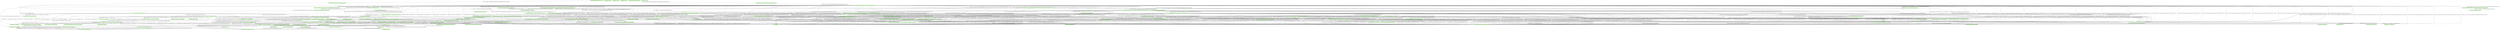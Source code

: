 digraph G {
  node [color=".3 .2 1.0",shape=box,style=filled];
  edge [];
  "0" [label="<org.axiondb.tools.BatchSqlCommandRunner: java.lang.Class class$(java.lang.String)>",];
  "1" [label="<org.apache.commons.logging.LogFactory: java.lang.String objectId(java.lang.Object)>",];
  "2" [label="<org.apache.commons.logging.LogFactory: org.apache.commons.logging.LogFactory getCachedFactory(java.lang.ClassLoader)>",];
  "3" [label="<java.lang.StringBuffer: java.lang.StringBuffer append(char)>",];
  "4" [label="<org.axiondb.tools.Console: void executeSql(java.lang.String)>",];
  "5" [label="<java.util.Properties: java.util.Enumeration propertyNames()>",];
  "6" [label="<java.util.ArrayList: java.lang.Object get(int)>",];
  "7" [label="<org.axiondb.tools.Console: void main(java.lang.String[])>",];
  "8" [label="<org.axiondb.tools.Console: void <init>(java.lang.String,java.lang.String,java.io.PrintWriter)>",];
  "9" [label="<org.apache.commons.logging.LogFactory: void cacheFactory(java.lang.ClassLoader,org.apache.commons.logging.LogFactory)>",];
  "10" [label="<org.axiondb.tools.Console: void <clinit>()>",];
  "11" [label="<org.apache.commons.logging.LogFactory: java.lang.ClassLoader directGetContextClassLoader()>",];
  "12" [label="<org.apache.commons.logging.LogFactory$4: void <init>(java.lang.ClassLoader,java.lang.String)>",];
  "13" [label="<java.lang.Throwable: java.lang.String getMessage()>",];
  "14" [label="<org.apache.commons.logging.LogFactory: void logClassLoaderEnvironment(java.lang.Class)>",];
  "15" [label="<java.io.PrintWriter: void print(java.lang.String)>",];
  "16" [label="<java.lang.Class: java.lang.Class forName(java.lang.String,boolean,java.lang.ClassLoader)>",];
  "17" [label="<java.lang.Object: void <init>()>",];
  "18" [label="<java.io.File: void <init>(java.lang.String)>",];
  "19" [label="<java.lang.String: int length()>",];
  "20" [label="<org.apache.commons.logging.LogConfigurationException: void <init>(java.lang.Throwable)>",];
  "21" [label="<java.lang.System: void <clinit>()>",];
  "22" [label="<java.lang.StringBuffer: void <init>(java.lang.String)>",];
  "23" [label="<org.apache.commons.logging.LogFactory: void logHierarchy(java.lang.String,java.lang.ClassLoader)>",];
  "24" [label="<org.apache.commons.logging.LogFactory: java.util.Properties getConfigurationFile(java.lang.ClassLoader,java.lang.String)>",];
  "25" [label="<java.lang.Double: double parseDouble(java.lang.String)>",];
  "26" [label="<java.io.BufferedReader: void close()>",];
  "27" [label="<org.axiondb.tools.Console: java.sql.Connection getConnection()>",];
  "28" [label="<java.util.Properties: java.lang.String getProperty(java.lang.String)>",];
  "29" [label="<org.apache.commons.logging.LogFactory: java.lang.String getSystemProperty(java.lang.String,java.lang.String)>",];
  "30" [label="<org.axiondb.tools.Console: void cleanUp()>",];
  "31" [label="<org.apache.commons.logging.LogFactory: boolean implementsLogFactory(java.lang.Class)>",];
  "32" [label="<org.axiondb.jdbc.ConnectionFactory: void <init>()>",];
  "33" [label="<java.util.ArrayList: int size()>",];
  "34" [label="<org.apache.commons.logging.LogFactory: void access$000(java.lang.String)>",];
  "35" [label="<org.apache.commons.logging.LogFactory: org.apache.commons.logging.Log getLog(java.lang.Class)>",];
  "36" [label="<java.lang.ClassLoader: java.util.Enumeration getSystemResources(java.lang.String)>",];
  "37" [label="<org.apache.commons.logging.LogFactory$6: void <init>(java.lang.String,java.lang.String)>",];
  "38" [label="<java.io.BufferedReader: java.lang.String readLine()>",];
  "39" [label="<java.lang.Throwable: java.lang.String toString()>",];
  "40" [label="<java.lang.Object: void <clinit>()>",];
  "41" [label="<java.io.FileReader: void <init>(java.io.File)>",];
  "42" [label="<java.util.Properties: void <init>()>",];
  "43" [label="<org.apache.commons.logging.LogFactory: void initDiagnostics()>",];
  "44" [label="<java.io.PrintStream: void flush()>",];
  "45" [label="<org.axiondb.tools.BatchSqlCommandRunner: void runCommands(java.io.BufferedReader)>",];
  "46" [label="<org.axiondb.tools.BatchSqlCommandRunner: java.lang.String readCommand(java.io.BufferedReader)>",];
  "47" [label="<org.axiondb.tools.Console: void listTables(java.lang.String)>",];
  "48" [label="<java.lang.ClassLoader: java.lang.ClassLoader getSystemClassLoader()>",];
  "49" [label="<java.io.PrintStream: void println(java.lang.String)>",];
  "50" [label="<org.axiondb.tools.BatchSqlCommandRunner: boolean isInQuotes(java.lang.String,boolean)>",];
  "51" [label="<org.apache.commons.logging.LogFactory: java.lang.ClassLoader getContextClassLoaderInternal()>",];
  "52" [label="<org.apache.commons.logging.LogConfigurationException: void <init>(java.lang.String,java.lang.Throwable)>",];
  "53" [label="<org.axiondb.tools.BatchSqlCommandRunner: void <clinit>()>",];
  "54" [label="<java.lang.StringBuffer: java.lang.String toString()>",];
  "55" [label="<org.apache.commons.logging.LogFactory: java.lang.String trim(java.lang.String)>",];
  "56" [label="<org.apache.commons.logging.LogFactory: java.lang.Object createFactory(java.lang.String,java.lang.ClassLoader)>",];
  "57" [label="<java.util.Hashtable: java.lang.Object get(java.lang.Object)>",];
  "58" [label="<org.apache.commons.logging.LogFactory: java.util.Properties getProperties(java.net.URL)>",];
  "59" [label="<java.util.Hashtable: java.lang.Object put(java.lang.Object,java.lang.Object)>",];
  "60" [label="<java.lang.System: int identityHashCode(java.lang.Object)>",];
  "61" [label="<org.axiondb.jdbc.AxionDriver: void <clinit>()>",];
  "62" [label="<org.axiondb.tools.Console: void printBoundary(char,int[])>",];
  "63" [label="<org.apache.commons.logging.LogFactory: org.apache.commons.logging.LogFactory newFactory(java.lang.String,java.lang.ClassLoader,java.lang.ClassLoader)>",];
  "64" [label="<java.lang.Boolean: java.lang.Boolean valueOf(java.lang.String)>",];
  "65" [label="<org.apache.commons.logging.LogFactory: java.lang.ClassLoader getClassLoader(java.lang.Class)>",];
  "66" [label="<java.sql.DriverManager: java.sql.Connection getConnection(java.lang.String)>",];
  "67" [label="<java.lang.Class: java.lang.ClassLoader getClassLoader()>",];
  "68" [label="<org.apache.commons.logging.LogFactory$2: void <init>(java.lang.String,java.lang.ClassLoader)>",];
  "69" [label="<org.apache.commons.logging.LogFactory$5: void <init>(java.net.URL)>",];
  "70" [label="<java.io.InputStreamReader: void <init>(java.io.InputStream)>",];
  "71" [label="<java.lang.StringBuffer: void setLength(int)>",];
  "72" [label="<java.lang.Thread: void <clinit>()>",];
  "73" [label="<java.lang.reflect.Method: java.lang.Object invoke(java.lang.Object,java.lang.Object[])>",];
  "74" [label="<org.axiondb.tools.BatchSqlCommandRunner: java.lang.String readLine(java.io.BufferedReader)>",];
  "75" [label="<org.axiondb.tools.Console: void printCentered(java.lang.String,int)>",];
  "76" [label="<java.io.PrintWriter: void println(java.lang.String)>",];
  "77" [label="<java.io.BufferedReader: void <init>(java.io.Reader)>",];
  "78" [label="<java.lang.Object: java.lang.Class getClass()>",];
  "79" [label="<org.axiondb.tools.Console: void execute(java.lang.String)>",];
  "80" [label="<java.lang.ClassCastException: void <init>(java.lang.String)>",];
  "81" [label="<java.lang.System: java.lang.String getProperty(java.lang.String)>",];
  "82" [label="<org.apache.commons.logging.LogFactory: org.apache.commons.logging.LogFactory getFactory()>",];
  "83" [label="<org.apache.commons.logging.LogFactory: java.io.InputStream getResourceAsStream(java.lang.ClassLoader,java.lang.String)>",];
  "84" [label="<java.lang.StringBuffer: java.lang.StringBuffer append(java.lang.String)>",];
  "85" [label="<org.apache.commons.logging.LogFactory: boolean isDiagnosticsEnabled()>",];
  "86" [label="<org.axiondb.tools.Console: void printResultSet(java.sql.ResultSet)>",];
  "87" [label="<org.apache.commons.logging.LogFactory$1: java.lang.Object run()>",];
  "88" [label="<org.axiondb.tools.Console: void describeTable(java.lang.String)>",];
  "89" [label="<java.util.Properties: void load(java.io.InputStream)>",];
  "90" [label="<org.apache.commons.logging.LogFactory: void <clinit>()>",];
  "91" [label="<org.axiondb.tools.Console: void <init>(java.lang.String,java.io.PrintWriter)>",];
  "92" [label="<java.security.AccessController: java.lang.Object doPrivileged(java.security.PrivilegedAction)>",];
  "93" [label="<org.apache.commons.logging.LogFactory$2: java.lang.Object run()>",];
  "94" [label="<java.lang.RuntimeException: void <init>(java.lang.String)>",];
  "95" [label="<java.lang.ref.Finalizer: void register(java.lang.Object)>",];
  "96" [label="<org.axiondb.tools.Console: void printRight(java.lang.String,int)>",];
  "97" [label="<java.lang.String: void <clinit>()>",];
  "98" [label="<java.io.PrintStream: void print(java.lang.String)>",];
  "99" [label="<java.io.PrintStream: void <init>(java.io.OutputStream)>",];
  "100" [label="<org.axiondb.tools.BatchSqlCommandRunner: void <init>(java.sql.Connection)>",];
  "101" [label="<org.apache.commons.logging.LogFactory: java.lang.Class class$(java.lang.String)>",];
  "102" [label="<java.io.InputStreamReader: void <init>(java.io.InputStream,java.lang.String)>",];
  "103" [label="<org.apache.commons.logging.LogFactory$5: java.lang.Object run()>",];
  "104" [label="<java.util.Hashtable: void <init>()>",];
  "105" [label="<java.io.FileOutputStream: void <init>(java.lang.String,boolean)>",];
  "106" [label="<org.apache.commons.logging.LogFactory: java.util.Hashtable createFactoryStore()>",];
  "107" [label="<java.util.ArrayList: void <init>()>",];
  "108" [label="<org.apache.commons.logging.LogFactory: java.util.Enumeration getResources(java.lang.ClassLoader,java.lang.String)>",];
  "109" [label="<java.lang.String: boolean equals(java.lang.Object)>",];
  "110" [label="<java.io.PrintWriter: void print(char)>",];
  "111" [label="<java.lang.ClassLoader: java.io.InputStream getSystemResourceAsStream(java.lang.String)>",];
  "112" [label="<java.lang.Class: java.lang.String getName()>",];
  "113" [label="<org.axiondb.tools.BatchSqlCommandRunner: void <init>(java.sql.Statement)>",];
  "114" [label="<org.apache.commons.logging.LogFactory$1: void <init>()>",];
  "115" [label="<java.lang.Thread: java.lang.Thread currentThread()>",];
  "116" [label="<org.apache.commons.logging.LogFactory$3: void <init>(java.lang.ClassLoader,java.lang.String)>",];
  "117" [label="<java.lang.NullPointerException: void <init>(java.lang.String)>",];
  "118" [label="<org.apache.commons.logging.LogFactory$3: java.lang.Object run()>",];
  "119" [label="<org.apache.commons.logging.LogFactory$6: java.lang.Object run()>",];
  "120" [label="<org.apache.commons.logging.LogFactory: void logDiagnostic(java.lang.String)>",];
  "121" [label="<org.axiondb.jdbc.AxionDriver: void <init>()>",];
  "122" [label="<java.lang.NoClassDefFoundError: void <init>(java.lang.String)>",];
  "123" [label="<java.util.ArrayList: boolean add(java.lang.Object)>",];
  "124" [label="<java.lang.System: java.lang.String getProperty(java.lang.String,java.lang.String)>",];
  "125" [label="<java.lang.Class: boolean isAssignableFrom(java.lang.Class)>",];
  "126" [label="<org.apache.commons.logging.LogFactory$4: java.lang.Object run()>",];
  "127" [label="<java.sql.DriverManager: void registerDriver(java.sql.Driver)>",];
  "128" [label="<java.io.PrintWriter: void <init>(java.io.OutputStream,boolean)>",];
  "129" [label="<java.lang.StringBuffer: void <init>()>",];
  "130" [label="<java.lang.Class: java.lang.reflect.Method getMethod(java.lang.String,java.lang.Class[])>",];
  "131" [label="<java.lang.Class: java.lang.Class forName(java.lang.String)>",];
  "0" -> "122" [label="[5@L129] invokespecial $r3.<java.lang.NoClassDefFoundError: void <init>(java.lang.String)>($r4);",];
  "0" -> "131" [label="[0@L129] $r1 = invokestatic <java.lang.Class: java.lang.Class forName(java.lang.String)>(r0);",];
  "1" -> "129" [label="[4@L1790] invokespecial $r1.<java.lang.StringBuffer: void <init>()>();",];
  "1" -> "112" [label="[6@L1790] $r3 = invokevirtual $r2.<java.lang.Class: java.lang.String getName()>();",];
  "1" -> "84" [label="[7@L1790] $r4 = invokevirtual $r1.<java.lang.StringBuffer: java.lang.StringBuffer append(java.lang.String)>($r3);",];
  "1" -> "78" [label="[5@L1790] $r2 = invokevirtual r0.<java.lang.Object: java.lang.Class getClass()>();",];
  "1" -> "60" [label="[10@L1790] $i0 = invokestatic <java.lang.System: int identityHashCode(java.lang.Object)>(r0);",];
  "2" -> "57" [label="[4@L979] $r2 = invokevirtual $r1.<java.util.Hashtable: java.lang.Object get(java.lang.Object)>(r0);",];
  "4" -> "76" [label="[11@L178] invokevirtual $r7.<java.io.PrintWriter: void println(java.lang.String)>($r8);",];
  "4" -> "86" [label="[6@L176] invokespecial %this.<org.axiondb.tools.Console: void printResultSet(java.sql.ResultSet)>($r5);",];
  "7" -> "91" [label="[23@L289] invokespecial $r3.<org.axiondb.tools.Console: void <init>(java.lang.String,java.io.PrintWriter)>($r4, $r1);",];
  "7" -> "109" [label="[40@L296] $z2 = invokevirtual $r13.<java.lang.String: boolean equals(java.lang.Object)>($r9);",];
  "7" -> "30" [label="[81@L304] invokevirtual r27.<org.axiondb.tools.Console: void cleanUp()>();",];
  "7" -> "30" [label="[76@L301] invokevirtual r27.<org.axiondb.tools.Console: void cleanUp()>();",];
  "7" -> "38" [label="[35@L295] $r9 = invokevirtual $r8.<java.io.BufferedReader: java.lang.String readLine()>();",];
  "7" -> "30" [label="[91@L308] invokevirtual r27.<org.axiondb.tools.Console: void cleanUp()>();",];
  "7" -> "128" [label="[11@L285] invokespecial $r1.<java.io.PrintWriter: void <init>(java.io.OutputStream,boolean)>($r2, %intconst0);",];
  "7" -> "109" [label="[37@L296] $z0 = invokevirtual $r10.<java.lang.String: boolean equals(java.lang.Object)>($r9);",];
  "7" -> "79" [label="[54@L298] invokevirtual r27.<org.axiondb.tools.Console: void execute(java.lang.String)>($r9);",];
  "7" -> "8" [label="[18@L287] invokespecial $r14.<org.axiondb.tools.Console: void <init>(java.lang.String,java.lang.String,java.io.PrintWriter)>($r16, $r15, $r1);",];
  "7" -> "109" [label="[52@L297] $z1 = invokevirtual $r11.<java.lang.String: boolean equals(java.lang.Object)>($r12);",];
  "7" -> "30" [label="[86@L307] invokevirtual r27.<org.axiondb.tools.Console: void cleanUp()>();",];
  "8" -> "66" [label="[26@L90] $r6 = invokestatic <java.sql.DriverManager: java.sql.Connection getConnection(java.lang.String)>($r5);",];
  "8" -> "84" [label="[19@L83] invokevirtual $r3.<java.lang.StringBuffer: java.lang.StringBuffer append(java.lang.String)>(%stringconst2);",];
  "8" -> "117" [label="[13@L79] invokespecial $r9.<java.lang.NullPointerException: void <init>(java.lang.String)>(%stringconst1);",];
  "8" -> "84" [label="[24@L87] invokevirtual $r3.<java.lang.StringBuffer: java.lang.StringBuffer append(java.lang.String)>(dbLoc);",];
  "8" -> "129" [label="[17@L82] invokespecial $r3.<java.lang.StringBuffer: void <init>()>();",];
  "8" -> "30" [label="[33@L93] invokevirtual %this.<org.axiondb.tools.Console: void cleanUp()>();",];
  "8" -> "117" [label="[8@L76] invokespecial $r10.<java.lang.NullPointerException: void <init>(java.lang.String)>(%stringconst0);",];
  "8" -> "17" [label="[0@L74] invokespecial %this.<java.lang.Object: void <init>()>();",];
  "8" -> "84" [label="[23@L86] invokevirtual $r3.<java.lang.StringBuffer: java.lang.StringBuffer append(java.lang.String)>(%stringconst3);",];
  "8" -> "54" [label="[25@L90] $r5 = invokevirtual $r3.<java.lang.StringBuffer: java.lang.String toString()>();",];
  "8" -> "84" [label="[20@L84] invokevirtual $r3.<java.lang.StringBuffer: java.lang.StringBuffer append(java.lang.String)>(dbName);",];
  "9" -> "59" [label="[5@L1004] invokevirtual $r2.<java.util.Hashtable: java.lang.Object put(java.lang.Object,java.lang.Object)>(r1, factory);",];
  "10" -> "131" [label="[9@L322] invokestatic <java.lang.Class: java.lang.Class forName(java.lang.String)>(%stringconst1);",];
  "10" -> "77" [label="[6@L319] invokespecial $r0.<java.io.BufferedReader: void <init>(java.io.Reader)>($r1);",];
  "10" -> "70" [label="[5@L319] invokespecial $r1.<java.io.InputStreamReader: void <init>(java.io.InputStream)>($r2);",];
  "11" -> "115" [label="[11@L901] $r3 = invokestatic <java.lang.Thread: java.lang.Thread currentThread()>();",];
  "11" -> "52" [label="[19@L904] invokespecial $r13.<org.apache.commons.logging.LogConfigurationException: void <init>(java.lang.String,java.lang.Throwable)>(%stringconst2, $r12);",];
  "11" -> "52" [label="[30@L928] invokespecial $r10.<org.apache.commons.logging.LogConfigurationException: void <init>(java.lang.String,java.lang.Throwable)>(%stringconst4, $r11);",];
  "11" -> "73" [label="[13@L901] $r5 = invokevirtual $r2.<java.lang.reflect.Method: java.lang.Object invoke(java.lang.Object,java.lang.Object[])>($r3, $r4);",];
  "11" -> "101" [label="[4@L896] $r15 = invokestatic <org.apache.commons.logging.LogFactory: java.lang.Class class$(java.lang.String)>(%stringconst0);",];
  "11" -> "101" [label="[37@L934] $r16 = invokestatic <org.apache.commons.logging.LogFactory: java.lang.Class class$(java.lang.String)>(%stringconst5);",];
  "11" -> "130" [label="[10@L896] $r2 = invokevirtual $r15.<java.lang.Class: java.lang.reflect.Method getMethod(java.lang.String,java.lang.Class[])>(%stringconst1, $r1);",];
  "11" -> "65" [label="[41@L934] r14 = invokestatic <org.apache.commons.logging.LogFactory: java.lang.ClassLoader getClassLoader(java.lang.Class)>($r16);",];
  "12" -> "17" [label="[0@L1385] invokespecial %this.<java.lang.Object: void <init>()>();",];
  "14" -> "120" [label="[36@L1714] invokestatic <org.apache.commons.logging.LogFactory: void logDiagnostic(java.lang.String)>($r29);",];
  "14" -> "81" [label="[18@L1702] $r7 = invokestatic <java.lang.System: java.lang.String getProperty(java.lang.String)>(%stringconst4);",];
  "14" -> "112" [label="[26@L1707] $r11 = invokevirtual r10.<java.lang.Class: java.lang.String getName()>();",];
  "14" -> "120" [label="[12@L1701] invokestatic <org.apache.commons.logging.LogFactory: void logDiagnostic(java.lang.String)>($r4);",];
  "14" -> "23" [label="[57@L1722] invokestatic <org.apache.commons.logging.LogFactory: void logHierarchy(java.lang.String,java.lang.ClassLoader)>($r24, $r12);",];
  "14" -> "120" [label="[25@L1704] invokestatic <org.apache.commons.logging.LogFactory: void logDiagnostic(java.lang.String)>(%stringconst5);",];
  "14" -> "1" [label="[45@L1719] $r17 = invokestatic <org.apache.commons.logging.LogFactory: java.lang.String objectId(java.lang.Object)>($r12);",];
  "14" -> "129" [label="[31@L1714] invokespecial $r26.<java.lang.StringBuffer: void <init>()>();",];
  "14" -> "84" [label="[33@L1714] $r27 = invokevirtual $r26.<java.lang.StringBuffer: java.lang.StringBuffer append(java.lang.String)>(%stringconst6);",];
  "14" -> "129" [label="[14@L1702] invokespecial $r5.<java.lang.StringBuffer: void <init>()>();",];
  "14" -> "65" [label="[27@L1711] $r12 = invokestatic <org.apache.commons.logging.LogFactory: java.lang.ClassLoader getClassLoader(java.lang.Class)>(r10);",];
  "14" -> "81" [label="[9@L1701] $r2 = invokestatic <java.lang.System: java.lang.String getProperty(java.lang.String)>(%stringconst2);",];
  "14" -> "84" [label="[41@L1719] $r14 = invokevirtual $r13.<java.lang.StringBuffer: java.lang.StringBuffer append(java.lang.String)>(%stringconst7);",];
  "14" -> "84" [label="[7@L1701] $r1 = invokevirtual $r0.<java.lang.StringBuffer: java.lang.StringBuffer append(java.lang.String)>(%stringconst1);",];
  "14" -> "129" [label="[50@L1722] invokespecial $r20.<java.lang.StringBuffer: void <init>()>();",];
  "14" -> "129" [label="[39@L1719] invokespecial $r13.<java.lang.StringBuffer: void <init>()>();",];
  "14" -> "120" [label="[21@L1702] invokestatic <org.apache.commons.logging.LogFactory: void logDiagnostic(java.lang.String)>($r9);",];
  "14" -> "84" [label="[16@L1702] $r6 = invokevirtual $r5.<java.lang.StringBuffer: java.lang.StringBuffer append(java.lang.String)>(%stringconst3);",];
  "14" -> "120" [label="[48@L1719] invokestatic <org.apache.commons.logging.LogFactory: void logDiagnostic(java.lang.String)>($r19);",];
  "14" -> "85" [label="[0@L1693] $z0 = invokestatic <org.apache.commons.logging.LogFactory: boolean isDiagnosticsEnabled()>();",];
  "14" -> "129" [label="[5@L1701] invokespecial $r0.<java.lang.StringBuffer: void <init>()>();",];
  "14" -> "84" [label="[52@L1722] $r21 = invokevirtual $r20.<java.lang.StringBuffer: java.lang.StringBuffer append(java.lang.String)>(%stringconst9);",];
  "20" -> "39" [label="[3@L63] $r2 = invokevirtual cause.<java.lang.Throwable: java.lang.String toString()>();",];
  "20" -> "52" [label="[4@L63] invokespecial %this.<org.apache.commons.logging.LogConfigurationException: void <init>(java.lang.String,java.lang.Throwable)>($r2, cause);",];
  "23" -> "84" [label="[23@L1745] $r22 = invokevirtual $r21.<java.lang.StringBuffer: java.lang.StringBuffer append(java.lang.String)>(r3);",];
  "23" -> "129" [label="[7@L1739] invokespecial $r11.<java.lang.StringBuffer: void <init>()>();",];
  "23" -> "84" [label="[51@L1764] invokevirtual $r1.<java.lang.StringBuffer: java.lang.StringBuffer append(java.lang.String)>(%stringconst7);",];
  "23" -> "1" [label="[38@L1752] $r7 = invokestatic <org.apache.commons.logging.LogFactory: java.lang.String objectId(java.lang.Object)>(classLoader);",];
  "23" -> "84" [label="[39@L1752] invokevirtual $r1.<java.lang.StringBuffer: java.lang.StringBuffer append(java.lang.String)>($r7);",];
  "23" -> "84" [label="[48@L1760] invokevirtual $r1.<java.lang.StringBuffer: java.lang.StringBuffer append(java.lang.String)>(%stringconst6);",];
  "23" -> "120" [label="[27@L1745] invokestatic <org.apache.commons.logging.LogFactory: void logDiagnostic(java.lang.String)>($r24);",];
  "23" -> "84" [label="[42@L1754] invokevirtual $r1.<java.lang.StringBuffer: java.lang.StringBuffer append(java.lang.String)>(%stringconst5);",];
  "23" -> "54" [label="[56@L1770] $r9 = invokevirtual $r1.<java.lang.StringBuffer: java.lang.String toString()>();",];
  "23" -> "84" [label="[33@L1750] $r4 = invokevirtual $r2.<java.lang.StringBuffer: java.lang.StringBuffer append(java.lang.String)>(r3);",];
  "23" -> "120" [label="[17@L1739] invokestatic <org.apache.commons.logging.LogFactory: void logDiagnostic(java.lang.String)>($r18);",];
  "23" -> "129" [label="[32@L1750] invokespecial $r2.<java.lang.StringBuffer: void <init>()>();",];
  "23" -> "1" [label="[9@L1739] $r13 = invokestatic <org.apache.commons.logging.LogFactory: java.lang.String objectId(java.lang.Object)>(classLoader);",];
  "23" -> "129" [label="[22@L1745] invokespecial $r21.<java.lang.StringBuffer: void <init>()>();",];
  "23" -> "85" [label="[0@L1733] $z0 = invokestatic <org.apache.commons.logging.LogFactory: boolean isDiagnosticsEnabled()>();",];
  "23" -> "84" [label="[54@L1766] invokevirtual $r1.<java.lang.StringBuffer: java.lang.StringBuffer append(java.lang.String)>(%stringconst8);",];
  "23" -> "22" [label="[37@L1750] invokespecial $r1.<java.lang.StringBuffer: void <init>(java.lang.String)>($r6);",];
  "23" -> "84" [label="[8@L1739] $r12 = invokevirtual $r11.<java.lang.StringBuffer: java.lang.StringBuffer append(java.lang.String)>(r3);",];
  "23" -> "48" [label="[18@L1743] $r0 = invokestatic <java.lang.ClassLoader: java.lang.ClassLoader getSystemClassLoader()>();",];
  "23" -> "120" [label="[57@L1770] invokestatic <org.apache.commons.logging.LogFactory: void logDiagnostic(java.lang.String)>($r9);",];
  "24" -> "108" [label="[3@L1469] $r2 = invokestatic <org.apache.commons.logging.LogFactory: java.util.Enumeration getResources(java.lang.ClassLoader,java.lang.String)>(r0, fileName);",];
  "24" -> "120" [label="[100@L1534] invokestatic <org.apache.commons.logging.LogFactory: void logDiagnostic(java.lang.String)>($r14);",];
  "24" -> "120" [label="[34@L1490] invokestatic <org.apache.commons.logging.LogFactory: void logDiagnostic(java.lang.String)>($r50);",];
  "24" -> "85" [label="[85@L1527] $z4 = invokestatic <org.apache.commons.logging.LogFactory: boolean isDiagnosticsEnabled()>();",];
  "24" -> "85" [label="[43@L1502] $z2 = invokestatic <org.apache.commons.logging.LogFactory: boolean isDiagnosticsEnabled()>();",];
  "24" -> "129" [label="[46@L1503] invokespecial $r55.<java.lang.StringBuffer: void <init>()>();",];
  "24" -> "28" [label="[17@L1483] $r43 = invokevirtual $r17.<java.util.Properties: java.lang.String getProperty(java.lang.String)>(%stringconst1);",];
  "24" -> "120" [label="[113@L1538] invokestatic <org.apache.commons.logging.LogFactory: void logDiagnostic(java.lang.String)>($r9);",];
  "24" -> "25" [label="[20@L1486] d0 = invokestatic <java.lang.Double: double parseDouble(java.lang.String)>($r43);",];
  "24" -> "58" [label="[11@L1478] $r17 = invokestatic <org.apache.commons.logging.LogFactory: java.util.Properties getProperties(java.net.URL)>(r16);",];
  "24" -> "84" [label="[69@L1515] $r20 = invokevirtual $r56.<java.lang.StringBuffer: java.lang.StringBuffer append(java.lang.String)>(%stringconst5);",];
  "24" -> "85" [label="[89@L1532] $z5 = invokestatic <org.apache.commons.logging.LogFactory: boolean isDiagnosticsEnabled()>();",];
  "24" -> "129" [label="[93@L1534] invokespecial $r57.<java.lang.StringBuffer: void <init>()>();",];
  "24" -> "129" [label="[103@L1538] invokespecial $r58.<java.lang.StringBuffer: void <init>()>();",];
  "24" -> "84" [label="[95@L1534] $r11 = invokevirtual $r57.<java.lang.StringBuffer: java.lang.StringBuffer append(java.lang.String)>(%stringconst9);",];
  "24" -> "84" [label="[48@L1503] $r32 = invokevirtual $r55.<java.lang.StringBuffer: java.lang.StringBuffer append(java.lang.String)>(%stringconst5);",];
  "24" -> "25" [label="[39@L1498] d1 = invokestatic <java.lang.Double: double parseDouble(java.lang.String)>($r18);",];
  "24" -> "84" [label="[105@L1538] $r4 = invokevirtual $r58.<java.lang.StringBuffer: java.lang.StringBuffer append(java.lang.String)>(%stringconst11);",];
  "24" -> "120" [label="[60@L1503] invokestatic <org.apache.commons.logging.LogFactory: void logDiagnostic(java.lang.String)>($r42);",];
  "24" -> "129" [label="[24@L1490] invokespecial $r54.<java.lang.StringBuffer: void <init>()>();",];
  "24" -> "85" [label="[21@L1489] $z3 = invokestatic <org.apache.commons.logging.LogFactory: boolean isDiagnosticsEnabled()>();",];
  "24" -> "84" [label="[26@L1490] $r45 = invokevirtual $r54.<java.lang.StringBuffer: java.lang.StringBuffer append(java.lang.String)>(%stringconst2);",];
  "24" -> "129" [label="[68@L1515] invokespecial $r56.<java.lang.StringBuffer: void <init>()>();",];
  "24" -> "85" [label="[65@L1514] $z1 = invokestatic <org.apache.commons.logging.LogFactory: boolean isDiagnosticsEnabled()>();",];
  "24" -> "28" [label="[36@L1495] $r18 = invokevirtual $r17.<java.util.Properties: java.lang.String getProperty(java.lang.String)>(%stringconst1);",];
  "24" -> "120" [label="[81@L1515] invokestatic <org.apache.commons.logging.LogFactory: void logDiagnostic(java.lang.String)>($r30);",];
  "24" -> "120" [label="[88@L1528] invokestatic <org.apache.commons.logging.LogFactory: void logDiagnostic(java.lang.String)>(%stringconst8);",];
  "29" -> "119" [label="[2@L1558] $r3 = invokestatic <java.security.AccessController: java.lang.Object doPrivileged(java.security.PrivilegedAction)>($r0);",];
  "29" -> "92" [label="[2@L1558] $r3 = invokestatic <java.security.AccessController: java.lang.Object doPrivileged(java.security.PrivilegedAction)>($r0);",];
  "29" -> "37" [label="[1@L1558] invokespecial $r0.<org.apache.commons.logging.LogFactory$6: void <init>(java.lang.String,java.lang.String)>(r1, def);",];
  "31" -> "129" [label="[47@L1328] invokespecial $r17.<java.lang.StringBuffer: void <init>()>();",];
  "31" -> "84" [label="[39@L1318] $r24 = invokevirtual $r23.<java.lang.StringBuffer: java.lang.StringBuffer append(java.lang.String)>(%stringconst6);",];
  "31" -> "120" [label="[33@L1308] invokestatic <org.apache.commons.logging.LogFactory: void logDiagnostic(java.lang.String)>($r8);",];
  "31" -> "84" [label="[49@L1328] $r18 = invokevirtual $r17.<java.lang.StringBuffer: java.lang.StringBuffer append(java.lang.String)>(%stringconst7);",];
  "31" -> "129" [label="[16@L1305] invokespecial $r9.<java.lang.StringBuffer: void <init>()>();",];
  "31" -> "16" [label="[11@L1301] $r2 = invokestatic <java.lang.Class: java.lang.Class forName(java.lang.String,boolean,java.lang.ClassLoader)>(%stringconst2, %intconst3, $r1);",];
  "31" -> "120" [label="[5@L1298] invokestatic <org.apache.commons.logging.LogFactory: void logDiagnostic(java.lang.String)>(%stringconst0);",];
  "31" -> "120" [label="[53@L1328] invokestatic <org.apache.commons.logging.LogFactory: void logDiagnostic(java.lang.String)>($r21);",];
  "31" -> "23" [label="[8@L1300] invokestatic <org.apache.commons.logging.LogFactory: void logHierarchy(java.lang.String,java.lang.ClassLoader)>(%stringconst1, $r1);",];
  "31" -> "84" [label="[17@L1305] $r10 = invokevirtual $r9.<java.lang.StringBuffer: java.lang.StringBuffer append(java.lang.String)>(%stringconst1);",];
  "31" -> "120" [label="[57@L1339] invokestatic <org.apache.commons.logging.LogFactory: void logDiagnostic(java.lang.String)>(%stringconst8);",];
  "31" -> "125" [label="[12@L1303] $z0 = invokevirtual $r2.<java.lang.Class: boolean isAssignableFrom(java.lang.Class)>(r0);",];
  "31" -> "120" [label="[43@L1318] invokestatic <org.apache.commons.logging.LogFactory: void logDiagnostic(java.lang.String)>($r27);",];
  "31" -> "84" [label="[27@L1308] $r4 = invokevirtual $r3.<java.lang.StringBuffer: java.lang.StringBuffer append(java.lang.String)>(%stringconst1);",];
  "31" -> "120" [label="[23@L1305] invokestatic <org.apache.commons.logging.LogFactory: void logDiagnostic(java.lang.String)>($r14);",];
  "31" -> "129" [label="[26@L1308] invokespecial $r3.<java.lang.StringBuffer: void <init>()>();",];
  "31" -> "129" [label="[37@L1318] invokespecial $r23.<java.lang.StringBuffer: void <init>()>();",];
  "32" -> "17" [label="[0@L54] invokespecial %this.<java.lang.Object: void <init>()>();",];
  "34" -> "120" [label="[0@L52] invokestatic <org.apache.commons.logging.LogFactory: void logDiagnostic(java.lang.String)>(r0);",];
  "35" -> "82" [label="[0@L685] $r0 = invokestatic <org.apache.commons.logging.LogFactory: org.apache.commons.logging.LogFactory getFactory()>();",];
  "37" -> "17" [label="[0@L1560] invokespecial %this.<java.lang.Object: void <init>()>();",];
  "43" -> "84" [label="[41@L1620] $r4 = invokevirtual $r3.<java.lang.StringBuffer: java.lang.StringBuffer append(java.lang.String)>(%stringconst5);",];
  "43" -> "1" [label="[34@L1615] r15 = invokestatic <org.apache.commons.logging.LogFactory: java.lang.String objectId(java.lang.Object)>($r13);",];
  "43" -> "105" [label="[22@L1592] invokespecial $r1.<java.io.FileOutputStream: void <init>(java.lang.String,boolean)>($r0, %intconst4);",];
  "43" -> "129" [label="[39@L1620] invokespecial $r3.<java.lang.StringBuffer: void <init>()>();",];
  "43" -> "99" [label="[24@L1593] invokespecial $r2.<java.io.PrintStream: void <init>(java.io.OutputStream)>($r1);",];
  "43" -> "29" [label="[1@L1575] $r0 = invokestatic <org.apache.commons.logging.LogFactory: java.lang.String getSystemProperty(java.lang.String,java.lang.String)>(%stringconst0, %nullconst);",];
  "45" -> "46" [label="[15@L70] $r10 = invokevirtual %this.<org.axiondb.tools.BatchSqlCommandRunner: java.lang.String readCommand(java.io.BufferedReader)>(reader);",];
  "45" -> "26" [label="[25@L76] invokevirtual reader.<java.io.BufferedReader: void close()>();",];
  "45" -> "26" [label="[27@L77] invokevirtual reader.<java.io.BufferedReader: void close()>();",];
  "45" -> "84" [label="[9@L72] $r6 = invokevirtual $r4.<java.lang.StringBuffer: java.lang.StringBuffer append(java.lang.String)>(%stringconst1);",];
  "45" -> "129" [label="[7@L72] invokespecial $r4.<java.lang.StringBuffer: void <init>()>();",];
  "46" -> "50" [label="[16@L107] $z0 = invokevirtual %this.<org.axiondb.tools.BatchSqlCommandRunner: boolean isInQuotes(java.lang.String,boolean)>($r6, z3);",];
  "46" -> "74" [label="[28@L103] $r6 = invokevirtual %this.<org.axiondb.tools.BatchSqlCommandRunner: java.lang.String readLine(java.io.BufferedReader)>(reader);",];
  "46" -> "3" [label="[15@L106] invokevirtual $r8.<java.lang.StringBuffer: java.lang.StringBuffer append(char)>(%intconst3);",];
  "46" -> "54" [label="[31@L111] $r3 = invokevirtual $r2.<java.lang.StringBuffer: java.lang.String toString()>();",];
  "46" -> "84" [label="[12@L105] invokevirtual $r7.<java.lang.StringBuffer: java.lang.StringBuffer append(java.lang.String)>($r6);",];
  "46" -> "71" [label="[2@L99] invokevirtual $r1.<java.lang.StringBuffer: void setLength(int)>(%intconst0);",];
  "47" -> "129" [label="[1@L166] invokespecial $r0.<java.lang.StringBuffer: void <init>()>();",];
  "47" -> "4" [label="[11@L169] invokespecial %this.<org.axiondb.tools.Console: void executeSql(java.lang.String)>($r7);",];
  "47" -> "84" [label="[3@L166] $r1 = invokevirtual $r0.<java.lang.StringBuffer: java.lang.StringBuffer append(java.lang.String)>(%stringconst0);",];
  "51" -> "114" [label="[1@L859] invokespecial $r0.<org.apache.commons.logging.LogFactory$1: void <init>()>();",];
  "51" -> "92" [label="[2@L859] $r1 = invokestatic <java.security.AccessController: java.lang.Object doPrivileged(java.security.PrivilegedAction)>($r0);",];
  "51" -> "87" [label="[2@L859] $r1 = invokestatic <java.security.AccessController: java.lang.Object doPrivileged(java.security.PrivilegedAction)>($r0);",];
  "52" -> "94" [label="[9@L76] invokespecial %this.<java.lang.RuntimeException: void <init>(java.lang.String)>($r8);",];
  "52" -> "129" [label="[1@L76] invokespecial $r1.<java.lang.StringBuffer: void <init>()>();",];
  "52" -> "84" [label="[2@L76] $r3 = invokevirtual $r1.<java.lang.StringBuffer: java.lang.StringBuffer append(java.lang.String)>(message);",];
  "53" -> "0" [label="[3@L129] $r2 = invokestatic <org.axiondb.tools.BatchSqlCommandRunner: java.lang.Class class$(java.lang.String)>(%stringconst0);",];
  "53" -> "35" [label="[7@L129] $r1 = invokestatic <org.apache.commons.logging.LogFactory: org.apache.commons.logging.Log getLog(java.lang.Class)>($r2);",];
  "56" -> "80" [label="[159@L1220] invokespecial $r57.<java.lang.ClassCastException: void <init>(java.lang.String)>($r56);",];
  "56" -> "129" [label="[127@L1205] invokespecial $r58.<java.lang.StringBuffer: void <init>()>();",];
  "56" -> "129" [label="[17@L1134] invokespecial $r27.<java.lang.StringBuffer: void <init>()>();",];
  "56" -> "20" [label="[197@L1276] invokespecial $r36.<org.apache.commons.logging.LogConfigurationException: void <init>(java.lang.Throwable)>($r35);",];
  "56" -> "23" [label="[57@L1156] invokestatic <org.apache.commons.logging.LogFactory: void logHierarchy(java.lang.String,java.lang.ClassLoader)>(%stringconst8, classLoader);",];
  "56" -> "120" [label="[172@L1256] invokestatic <org.apache.commons.logging.LogFactory: void logDiagnostic(java.lang.String)>($r10);",];
  "56" -> "1" [label="[24@L1134] $r32 = invokestatic <org.apache.commons.logging.LogFactory: java.lang.String objectId(java.lang.Object)>(classLoader);",];
  "56" -> "120" [label="[157@L1217] invokestatic <org.apache.commons.logging.LogFactory: void logDiagnostic(java.lang.String)>($r56);",];
  "56" -> "84" [label="[110@L1200] $r42 = invokevirtual $r41.<java.lang.StringBuffer: java.lang.StringBuffer append(java.lang.String)>(%stringconst16);",];
  "56" -> "101" [label="[46@L1151] $r89 = invokestatic <org.apache.commons.logging.LogFactory: java.lang.Class class$(java.lang.String)>(%stringconst0);",];
  "56" -> "101" [label="[116@L1200] $r92 = invokestatic <org.apache.commons.logging.LogFactory: java.lang.Class class$(java.lang.String)>(%stringconst0);",];
  "56" -> "84" [label="[145@L1212] $r51 = invokevirtual $r50.<java.lang.StringBuffer: java.lang.StringBuffer append(java.lang.String)>($r49);",];
  "56" -> "125" [label="[190@L1268] $z4 = invokevirtual $r94.<java.lang.Class: boolean isAssignableFrom(java.lang.Class)>(r87);",];
  "56" -> "120" [label="[182@L1266] invokestatic <org.apache.commons.logging.LogFactory: void logDiagnostic(java.lang.String)>(%stringconst29);",];
  "56" -> "31" [label="[106@L1193] $z5 = invokestatic <org.apache.commons.logging.LogFactory: boolean implementsLogFactory(java.lang.Class)>(r87);",];
  "56" -> "101" [label="[186@L1268] $r94 = invokestatic <org.apache.commons.logging.LogFactory: java.lang.Class class$(java.lang.String)>(%stringconst0);",];
  "56" -> "120" [label="[76@L1166] invokestatic <org.apache.commons.logging.LogFactory: void logDiagnostic(java.lang.String)>($r86);",];
  "56" -> "1" [label="[40@L1151] $r19 = invokestatic <org.apache.commons.logging.LogFactory: java.lang.String objectId(java.lang.Object)>($r18);",];
  "56" -> "112" [label="[120@L1200] $r46 = invokevirtual $r92.<java.lang.Class: java.lang.String getName()>();",];
  "56" -> "129" [label="[85@L1177] invokespecial $r68.<java.lang.StringBuffer: void <init>()>();",];
  "56" -> "85" [label="[82@L1176] $z7 = invokestatic <org.apache.commons.logging.LogFactory: boolean isDiagnosticsEnabled()>();",];
  "56" -> "52" [label="[194@L1271] invokespecial $r38.<org.apache.commons.logging.LogConfigurationException: void <init>(java.lang.String,java.lang.Throwable)>(%stringconst30, $r35);",];
  "56" -> "120" [label="[100@L1177] invokestatic <org.apache.commons.logging.LogFactory: void logDiagnostic(java.lang.String)>($r77);",];
  "56" -> "129" [label="[144@L1212] invokespecial $r50.<java.lang.StringBuffer: void <init>()>();",];
  "56" -> "85" [label="[155@L1216] $z6 = invokestatic <org.apache.commons.logging.LogFactory: boolean isDiagnosticsEnabled()>();",];
  "56" -> "84" [label="[34@L1151] $r14 = invokevirtual $r13.<java.lang.StringBuffer: java.lang.StringBuffer append(java.lang.String)>(%stringconst4);",];
  "56" -> "125" [label="[11@L1132] $z0 = invokevirtual $r88.<java.lang.Class: boolean isAssignableFrom(java.lang.Class)>($r11);",];
  "56" -> "1" [label="[167@L1256] $r7 = invokestatic <org.apache.commons.logging.LogFactory: java.lang.String objectId(java.lang.Object)>(classLoader);",];
  "56" -> "120" [label="[55@L1151] invokestatic <org.apache.commons.logging.LogFactory: void logDiagnostic(java.lang.String)>($r26);",];
  "56" -> "129" [label="[108@L1200] invokespecial $r41.<java.lang.StringBuffer: void <init>()>();",];
  "56" -> "101" [label="[7@L1132] $r88 = invokestatic <org.apache.commons.logging.LogFactory: java.lang.Class class$(java.lang.String)>(%stringconst0);",];
  "56" -> "84" [label="[69@L1166] $r81 = invokevirtual $r80.<java.lang.StringBuffer: java.lang.StringBuffer append(java.lang.String)>(%stringconst9);",];
  "56" -> "129" [label="[32@L1151] invokespecial $r13.<java.lang.StringBuffer: void <init>()>();",];
  "56" -> "84" [label="[87@L1177] $r69 = invokevirtual $r68.<java.lang.StringBuffer: java.lang.StringBuffer append(java.lang.String)>(%stringconst11);",];
  "56" -> "85" [label="[161@L1255] $z9 = invokestatic <org.apache.commons.logging.LogFactory: boolean isDiagnosticsEnabled()>();",];
  "56" -> "129" [label="[67@L1166] invokespecial $r80.<java.lang.StringBuffer: void <init>()>();",];
  "56" -> "84" [label="[19@L1134] $r28 = invokevirtual $r27.<java.lang.StringBuffer: java.lang.StringBuffer append(java.lang.String)>(%stringconst2);",];
  "56" -> "129" [label="[164@L1256] invokespecial $r5.<java.lang.StringBuffer: void <init>()>();",];
  "56" -> "85" [label="[64@L1165] $z8 = invokestatic <org.apache.commons.logging.LogFactory: boolean isDiagnosticsEnabled()>();",];
  "56" -> "1" [label="[73@L1166] $r84 = invokestatic <org.apache.commons.logging.LogFactory: java.lang.String objectId(java.lang.Object)>(classLoader);",];
  "56" -> "85" [label="[179@L1265] $z3 = invokestatic <org.apache.commons.logging.LogFactory: boolean isDiagnosticsEnabled()>();",];
  "56" -> "85" [label="[14@L1133] $z2 = invokestatic <org.apache.commons.logging.LogFactory: boolean isDiagnosticsEnabled()>();",];
  "56" -> "131" [label="[173@L1261] $r2 = invokestatic <java.lang.Class: java.lang.Class forName(java.lang.String)>(r1);",];
  "56" -> "84" [label="[151@L1214] $r54 = invokevirtual $r53.<java.lang.StringBuffer: java.lang.StringBuffer append(java.lang.String)>(r93);",];
  "56" -> "84" [label="[166@L1256] $r6 = invokevirtual $r5.<java.lang.StringBuffer: java.lang.StringBuffer append(java.lang.String)>(%stringconst27);",];
  "56" -> "84" [label="[128@L1205] $r59 = invokevirtual $r58.<java.lang.StringBuffer: java.lang.StringBuffer append(java.lang.String)>($r49);",];
  "56" -> "85" [label="[29@L1150] $z1 = invokestatic <org.apache.commons.logging.LogFactory: boolean isDiagnosticsEnabled()>();",];
  "56" -> "129" [label="[150@L1214] invokespecial $r53.<java.lang.StringBuffer: void <init>()>();",];
  "56" -> "1" [label="[93@L1177] $r73 = invokestatic <org.apache.commons.logging.LogFactory: java.lang.String objectId(java.lang.Object)>(classLoader);",];
  "56" -> "112" [label="[50@L1151] $r23 = invokevirtual $r89.<java.lang.Class: java.lang.String getName()>();",];
  "56" -> "120" [label="[27@L1134] invokestatic <org.apache.commons.logging.LogFactory: void logDiagnostic(java.lang.String)>($r34);",];
  "58" -> "69" [label="[1@L1420] invokespecial $r0.<org.apache.commons.logging.LogFactory$5: void <init>(java.net.URL)>(r1);",];
  "58" -> "103" [label="[2@L1440] $r2 = invokestatic <java.security.AccessController: java.lang.Object doPrivileged(java.security.PrivilegedAction)>($r0);",];
  "58" -> "92" [label="[2@L1440] $r2 = invokestatic <java.security.AccessController: java.lang.Object doPrivileged(java.security.PrivilegedAction)>($r0);",];
  "61" -> "121" [label="[1@L62] invokespecial $r0.<org.axiondb.jdbc.AxionDriver: void <init>()>();",];
  "61" -> "127" [label="[2@L62] invokestatic <java.sql.DriverManager: void registerDriver(java.sql.Driver)>($r0);",];
  "62" -> "76" [label="[19@L245] invokevirtual $r4.<java.io.PrintWriter: void println(java.lang.String)>(%stringconst0);",];
  "62" -> "15" [label="[4@L240] invokevirtual $r2.<java.io.PrintWriter: void print(java.lang.String)>(%stringconst0);",];
  "62" -> "110" [label="[8@L242] invokevirtual $r3.<java.io.PrintWriter: void print(char)>(boundaryChar);",];
  "63" -> "129" [label="[10@L1072] invokespecial $r15.<java.lang.StringBuffer: void <init>()>();",];
  "63" -> "1" [label="[28@L1079] $r11 = invokestatic <org.apache.commons.logging.LogFactory: java.lang.String objectId(java.lang.Object)>(contextClassLoader);",];
  "63" -> "85" [label="[18@L1078] $z1 = invokestatic <org.apache.commons.logging.LogFactory: boolean isDiagnosticsEnabled()>();",];
  "63" -> "84" [label="[23@L1079] $r6 = invokevirtual $r5.<java.lang.StringBuffer: java.lang.StringBuffer append(java.lang.String)>(%stringconst2);",];
  "63" -> "120" [label="[31@L1079] invokestatic <org.apache.commons.logging.LogFactory: void logDiagnostic(java.lang.String)>($r13);",];
  "63" -> "84" [label="[12@L1072] $r16 = invokevirtual $r15.<java.lang.StringBuffer: java.lang.StringBuffer append(java.lang.String)>(%stringconst1);",];
  "63" -> "1" [label="[24@L1079] $r7 = invokestatic <org.apache.commons.logging.LogFactory: java.lang.String objectId(java.lang.Object)>($r3);",];
  "63" -> "92" [label="[2@L1062] $r3 = invokestatic <java.security.AccessController: java.lang.Object doPrivileged(java.security.PrivilegedAction)>($r0);",];
  "63" -> "129" [label="[21@L1079] invokespecial $r5.<java.lang.StringBuffer: void <init>()>();",];
  "63" -> "85" [label="[7@L1071] $z2 = invokestatic <org.apache.commons.logging.LogFactory: boolean isDiagnosticsEnabled()>();",];
  "63" -> "93" [label="[2@L1062] $r3 = invokestatic <java.security.AccessController: java.lang.Object doPrivileged(java.security.PrivilegedAction)>($r0);",];
  "63" -> "120" [label="[16@L1072] invokestatic <org.apache.commons.logging.LogFactory: void logDiagnostic(java.lang.String)>($r19);",];
  "63" -> "13" [label="[13@L1072] $r17 = invokevirtual r14.<java.lang.Throwable: java.lang.String getMessage()>();",];
  "63" -> "68" [label="[1@L1062] invokespecial $r0.<org.apache.commons.logging.LogFactory$2: void <init>(java.lang.String,java.lang.ClassLoader)>(r1, classLoader);",];
  "65" -> "84" [label="[9@L804] $r4 = invokevirtual $r3.<java.lang.StringBuffer: java.lang.StringBuffer append(java.lang.String)>(%stringconst1);",];
  "65" -> "129" [label="[7@L804] invokespecial $r3.<java.lang.StringBuffer: void <init>()>();",];
  "65" -> "120" [label="[16@L804] invokestatic <org.apache.commons.logging.LogFactory: void logDiagnostic(java.lang.String)>($r9);",];
  "65" -> "67" [label="[0@L801] $r1 = invokevirtual r0.<java.lang.Class: java.lang.ClassLoader getClassLoader()>();",];
  "65" -> "85" [label="[3@L803] $z0 = invokestatic <org.apache.commons.logging.LogFactory: boolean isDiagnosticsEnabled()>();",];
  "68" -> "17" [label="[0@L1064] invokespecial %this.<java.lang.Object: void <init>()>();",];
  "69" -> "17" [label="[0@L1422] invokespecial %this.<java.lang.Object: void <init>()>();",];
  "74" -> "38" [label="[0@L91] $r1 = invokevirtual reader.<java.io.BufferedReader: java.lang.String readLine()>();",];
  "75" -> "15" [label="[23@L261] invokevirtual $r5.<java.io.PrintWriter: void print(java.lang.String)>(%stringconst0);",];
  "75" -> "15" [label="[15@L257] invokevirtual $r3.<java.io.PrintWriter: void print(java.lang.String)>(%stringconst0);",];
  "75" -> "15" [label="[2@L249] invokevirtual $r1.<java.io.PrintWriter: void print(java.lang.String)>(%stringconst0);",];
  "75" -> "15" [label="[27@L263] invokevirtual $r6.<java.io.PrintWriter: void print(java.lang.String)>(%stringconst0);",];
  "75" -> "15" [label="[19@L259] invokevirtual $r4.<java.io.PrintWriter: void print(java.lang.String)>(value);",];
  "79" -> "27" [label="[62@L128] $r9 = invokevirtual %this.<org.axiondb.tools.Console: java.sql.Connection getConnection()>();",];
  "79" -> "45" [label="[64@L129] invokevirtual $r8.<org.axiondb.tools.BatchSqlCommandRunner: void runCommands(java.io.BufferedReader)>($r6);",];
  "79" -> "4" [label="[99@L142] invokespecial %this.<org.axiondb.tools.Console: void executeSql(java.lang.String)>($r0);",];
  "79" -> "26" [label="[106@L134] invokevirtual r44.<java.io.BufferedReader: void close()>();",];
  "79" -> "76" [label="[83@L132] invokevirtual $r35.<java.io.PrintWriter: void println(java.lang.String)>($r38);",];
  "79" -> "26" [label="[111@L136] invokevirtual r44.<java.io.BufferedReader: void close()>();",];
  "79" -> "100" [label="[63@L128] invokespecial $r8.<org.axiondb.tools.BatchSqlCommandRunner: void <init>(java.sql.Connection)>($r9);",];
  "79" -> "84" [label="[69@L130] $r12 = invokevirtual $r10.<java.lang.StringBuffer: java.lang.StringBuffer append(java.lang.String)>(%stringconst7);",];
  "79" -> "26" [label="[116@L137] invokevirtual r44.<java.io.BufferedReader: void close()>();",];
  "79" -> "41" [label="[58@L127] invokespecial $r7.<java.io.FileReader: void <init>(java.io.File)>($r5);",];
  "79" -> "77" [label="[59@L127] invokespecial $r6.<java.io.BufferedReader: void <init>(java.io.Reader)>($r7);",];
  "79" -> "84" [label="[80@L132] $r36 = invokevirtual $r34.<java.lang.StringBuffer: java.lang.StringBuffer append(java.lang.String)>(%stringconst8);",];
  "79" -> "26" [label="[101@L131] invokevirtual $r6.<java.io.BufferedReader: void close()>();",];
  "79" -> "129" [label="[67@L130] invokespecial $r10.<java.lang.StringBuffer: void <init>()>();",];
  "79" -> "76" [label="[86@L133] invokevirtual $r39.<java.io.PrintWriter: void println(java.lang.String)>($r40);",];
  "79" -> "19" [label="[10@L107] $i6 = invokevirtual $r21.<java.lang.String: int length()>();",];
  "79" -> "129" [label="[78@L132] invokespecial $r34.<java.lang.StringBuffer: void <init>()>();",];
  "79" -> "18" [label="[55@L126] invokespecial $r5.<java.io.File: void <init>(java.lang.String)>($r4);",];
  "79" -> "76" [label="[92@L135] invokevirtual $r31.<java.io.PrintWriter: void println(java.lang.String)>($r32);",];
  "79" -> "76" [label="[72@L130] invokevirtual $r11.<java.io.PrintWriter: void println(java.lang.String)>($r14);",];
  "79" -> "19" [label="[29@L113] $i1 = invokevirtual $r15.<java.lang.String: int length()>();",];
  "79" -> "47" [label="[47@L120] invokespecial %this.<org.axiondb.tools.Console: void listTables(java.lang.String)>(r43);",];
  "79" -> "88" [label="[22@L111] invokespecial %this.<org.axiondb.tools.Console: void describeTable(java.lang.String)>(r42);",];
  "82" -> "129" [label="[64@L507] invokespecial $r59.<java.lang.StringBuffer: void <init>()>();",];
  "82" -> "120" [label="[37@L483] invokestatic <org.apache.commons.logging.LogFactory: void logDiagnostic(java.lang.String)>(%stringconst6);",];
  "82" -> "120" [label="[94@L539] invokestatic <org.apache.commons.logging.LogFactory: void logDiagnostic(java.lang.String)>(%stringconst15);",];
  "82" -> "28" [label="[198@L663] $r5 = invokevirtual $r1.<java.util.Properties: java.lang.String getProperty(java.lang.String)>(r70);",];
  "82" -> "102" [label="[101@L552] invokespecial $r15.<java.io.InputStreamReader: void <init>(java.io.InputStream,java.lang.String)>($r13, %stringconst17);",];
  "82" -> "29" [label="[39@L489] $r2 = invokestatic <org.apache.commons.logging.LogFactory: java.lang.String getSystemProperty(java.lang.String,java.lang.String)>(%stringconst7, %nullconst);",];
  "82" -> "63" [label="[171@L612] r67 = invokestatic <org.apache.commons.logging.LogFactory: org.apache.commons.logging.LogFactory newFactory(java.lang.String,java.lang.ClassLoader,java.lang.ClassLoader)>($r7, r68, $r0);",];
  "82" -> "13" [label="[82@L521] $r53 = invokevirtual $r50.<java.lang.Throwable: java.lang.String getMessage()>();",];
  "82" -> "85" [label="[91@L538] $z8 = invokestatic <org.apache.commons.logging.LogFactory: boolean isDiagnosticsEnabled()>();",];
  "82" -> "38" [label="[111@L557] $r16 = invokevirtual r69.<java.io.BufferedReader: java.lang.String readLine()>();",];
  "82" -> "85" [label="[2@L429] $z14 = invokestatic <org.apache.commons.logging.LogFactory: boolean isDiagnosticsEnabled()>();",];
  "82" -> "84" [label="[145@L584] $r41 = invokevirtual $r40.<java.lang.StringBuffer: java.lang.StringBuffer append(java.lang.String)>(%stringconst11);",];
  "82" -> "120" [label="[176@L617] invokestatic <org.apache.commons.logging.LogFactory: void logDiagnostic(java.lang.String)>(%stringconst26);",];
  "82" -> "129" [label="[163@L608] invokespecial $r8.<java.lang.StringBuffer: void <init>()>();",];
  "82" -> "2" [label="[7@L435] $r66 = invokestatic <org.apache.commons.logging.LogFactory: org.apache.commons.logging.LogFactory getCachedFactory(java.lang.ClassLoader)>($r0);",];
  "82" -> "83" [label="[96@L544] $r13 = invokestatic <org.apache.commons.logging.LogFactory: java.io.InputStream getResourceAsStream(java.lang.ClassLoader,java.lang.String)>($r0, %stringconst16);",];
  "82" -> "84" [label="[46@L492] $r27 = invokevirtual $r26.<java.lang.StringBuffer: java.lang.StringBuffer append(java.lang.String)>(%stringconst8);",];
  "82" -> "85" [label="[141@L583] $z15 = invokestatic <org.apache.commons.logging.LogFactory: boolean isDiagnosticsEnabled()>();",];
  "82" -> "85" [label="[178@L622] $z4 = invokestatic <org.apache.commons.logging.LogFactory: boolean isDiagnosticsEnabled()>();",];
  "82" -> "63" [label="[189@L650] r67 = invokestatic <org.apache.commons.logging.LogFactory: org.apache.commons.logging.LogFactory newFactory(java.lang.String,java.lang.ClassLoader,java.lang.ClassLoader)>(%stringconst29, $r6, $r0);",];
  "82" -> "85" [label="[173@L616] $z6 = invokestatic <org.apache.commons.logging.LogFactory: boolean isDiagnosticsEnabled()>();",];
  "82" -> "85" [label="[55@L499] $z1 = invokestatic <org.apache.commons.logging.LogFactory: boolean isDiagnosticsEnabled()>();",];
  "82" -> "55" [label="[147@L584] $r43 = invokestatic <org.apache.commons.logging.LogFactory: java.lang.String trim(java.lang.String)>($r42);",];
  "82" -> "77" [label="[109@L554] invokespecial $r48.<java.io.BufferedReader: void <init>(java.io.Reader)>($r49);",];
  "82" -> "84" [label="[66@L507] $r60 = invokevirtual $r59.<java.lang.StringBuffer: java.lang.StringBuffer append(java.lang.String)>(%stringconst11);",];
  "82" -> "63" [label="[133@L569] r67 = invokestatic <org.apache.commons.logging.LogFactory: org.apache.commons.logging.LogFactory newFactory(java.lang.String,java.lang.ClassLoader,java.lang.ClassLoader)>($r16, r68, $r0);",];
  "82" -> "24" [label="[24@L457] $r1 = invokestatic <org.apache.commons.logging.LogFactory: java.util.Properties getConfigurationFile(java.lang.ClassLoader,java.lang.String)>($r0, %stringconst4);",];
  "82" -> "84" [label="[16@L441] $r35 = invokevirtual $r34.<java.lang.StringBuffer: java.lang.StringBuffer append(java.lang.String)>(%stringconst2);",];
  "82" -> "85" [label="[11@L440] $z0 = invokestatic <org.apache.commons.logging.LogFactory: boolean isDiagnosticsEnabled()>();",];
  "82" -> "51" [label="[0@L423] $r0 = invokestatic <org.apache.commons.logging.LogFactory: java.lang.ClassLoader getContextClassLoaderInternal()>();",];
  "82" -> "120" [label="[157@L600] invokestatic <org.apache.commons.logging.LogFactory: void logDiagnostic(java.lang.String)>(%stringconst23);",];
  "82" -> "120" [label="[170@L608] invokestatic <org.apache.commons.logging.LogFactory: void logDiagnostic(java.lang.String)>($r12);",];
  "82" -> "129" [label="[79@L521] invokespecial $r51.<java.lang.StringBuffer: void <init>()>();",];
  "82" -> "9" [label="[191@L657] invokestatic <org.apache.commons.logging.LogFactory: void cacheFactory(java.lang.ClassLoader,org.apache.commons.logging.LogFactory)>($r0, r67);",];
  "82" -> "55" [label="[83@L521] $r54 = invokestatic <org.apache.commons.logging.LogFactory: java.lang.String trim(java.lang.String)>($r53);",];
  "82" -> "84" [label="[165@L608] $r9 = invokevirtual $r8.<java.lang.StringBuffer: java.lang.StringBuffer append(java.lang.String)>(%stringconst24);",];
  "82" -> "28" [label="[28@L463] $r32 = invokevirtual $r1.<java.util.Properties: java.lang.String getProperty(java.lang.String)>(%stringconst5);",];
  "82" -> "84" [label="[81@L521] $r52 = invokevirtual $r51.<java.lang.StringBuffer: java.lang.StringBuffer append(java.lang.String)>(%stringconst13);",];
  "82" -> "13" [label="[146@L584] $r42 = invokevirtual $r39.<java.lang.Throwable: java.lang.String getMessage()>();",];
  "82" -> "109" [label="[115@L560] $z10 = invokevirtual $r17.<java.lang.String: boolean equals(java.lang.Object)>($r16);",];
  "82" -> "85" [label="[117@L562] $z11 = invokestatic <org.apache.commons.logging.LogFactory: boolean isDiagnosticsEnabled()>();",];
  "82" -> "28" [label="[158@L605] $r7 = invokevirtual $r1.<java.util.Properties: java.lang.String getProperty(java.lang.String)>(%stringconst7);",];
  "82" -> "120" [label="[132@L563] invokestatic <org.apache.commons.logging.LogFactory: void logDiagnostic(java.lang.String)>($r25);",];
  "82" -> "120" [label="[151@L584] invokestatic <org.apache.commons.logging.LogFactory: void logDiagnostic(java.lang.String)>($r46);",];
  "82" -> "63" [label="[53@L497] r67 = invokestatic <org.apache.commons.logging.LogFactory: org.apache.commons.logging.LogFactory newFactory(java.lang.String,java.lang.ClassLoader,java.lang.ClassLoader)>($r2, r68, $r0);",];
  "82" -> "120" [label="[138@L574] invokestatic <org.apache.commons.logging.LogFactory: void logDiagnostic(java.lang.String)>(%stringconst22);",];
  "82" -> "64" [label="[30@L467] $r33 = invokestatic <java.lang.Boolean: java.lang.Boolean valueOf(java.lang.String)>($r32);",];
  "82" -> "85" [label="[183@L634] $z3 = invokestatic <org.apache.commons.logging.LogFactory: boolean isDiagnosticsEnabled()>();",];
  "82" -> "120" [label="[58@L500] invokestatic <org.apache.commons.logging.LogFactory: void logDiagnostic(java.lang.String)>(%stringconst10);",];
  "82" -> "85" [label="[154@L599] $z5 = invokestatic <org.apache.commons.logging.LogFactory: boolean isDiagnosticsEnabled()>();",];
  "82" -> "26" [label="[112@L558] invokevirtual r69.<java.io.BufferedReader: void close()>();",];
  "82" -> "84" [label="[122@L563] $r19 = invokevirtual $r18.<java.lang.StringBuffer: java.lang.StringBuffer append(java.lang.String)>(%stringconst18);",];
  "82" -> "23" [label="[22@L444] invokestatic <org.apache.commons.logging.LogFactory: void logHierarchy(java.lang.String,java.lang.ClassLoader)>(%stringconst3, $r0);",];
  "82" -> "85" [label="[41@L491] $z12 = invokestatic <org.apache.commons.logging.LogFactory: boolean isDiagnosticsEnabled()>();",];
  "82" -> "120" [label="[88@L521] invokestatic <org.apache.commons.logging.LogFactory: void logDiagnostic(java.lang.String)>($r57);",];
  "82" -> "120" [label="[181@L623] invokestatic <org.apache.commons.logging.LogFactory: void logDiagnostic(java.lang.String)>(%stringconst27);",];
  "82" -> "55" [label="[68@L507] $r62 = invokestatic <org.apache.commons.logging.LogFactory: java.lang.String trim(java.lang.String)>($r61);",];
  "82" -> "120" [label="[20@L441] invokestatic <org.apache.commons.logging.LogFactory: void logDiagnostic(java.lang.String)>($r38);",];
  "82" -> "5" [label="[193@L660] $r3 = invokevirtual $r1.<java.util.Properties: java.util.Enumeration propertyNames()>();",];
  "82" -> "85" [label="[34@L482] $z18 = invokestatic <org.apache.commons.logging.LogFactory: boolean isDiagnosticsEnabled()>();",];
  "82" -> "70" [label="[108@L554] invokespecial $r49.<java.io.InputStreamReader: void <init>(java.io.InputStream)>($r13);",];
  "82" -> "85" [label="[61@L506] $z17 = invokestatic <org.apache.commons.logging.LogFactory: boolean isDiagnosticsEnabled()>();",];
  "82" -> "129" [label="[144@L584] invokespecial $r40.<java.lang.StringBuffer: void <init>()>();",];
  "82" -> "1" [label="[17@L441] $r36 = invokestatic <org.apache.commons.logging.LogFactory: java.lang.String objectId(java.lang.Object)>($r0);",];
  "82" -> "85" [label="[135@L573] $z9 = invokestatic <org.apache.commons.logging.LogFactory: boolean isDiagnosticsEnabled()>();",];
  "82" -> "85" [label="[160@L607] $z7 = invokestatic <org.apache.commons.logging.LogFactory: boolean isDiagnosticsEnabled()>();",];
  "82" -> "129" [label="[44@L492] invokespecial $r26.<java.lang.StringBuffer: void <init>()>();",];
  "82" -> "85" [label="[76@L520] $z16 = invokestatic <org.apache.commons.logging.LogFactory: boolean isDiagnosticsEnabled()>();",];
  "82" -> "129" [label="[120@L563] invokespecial $r18.<java.lang.StringBuffer: void <init>()>();",];
  "82" -> "120" [label="[6@L430] invokestatic <org.apache.commons.logging.LogFactory: void logDiagnostic(java.lang.String)>(%stringconst1);",];
  "82" -> "120" [label="[52@L492] invokestatic <org.apache.commons.logging.LogFactory: void logDiagnostic(java.lang.String)>($r31);",];
  "82" -> "120" [label="[73@L507] invokestatic <org.apache.commons.logging.LogFactory: void logDiagnostic(java.lang.String)>($r65);",];
  "82" -> "129" [label="[14@L441] invokespecial $r34.<java.lang.StringBuffer: void <init>()>();",];
  "82" -> "120" [label="[186@L635] invokestatic <org.apache.commons.logging.LogFactory: void logDiagnostic(java.lang.String)>(%stringconst28);",];
  "82" -> "77" [label="[102@L552] invokespecial $r14.<java.io.BufferedReader: void <init>(java.io.Reader)>($r15);",];
  "83" -> "118" [label="[2@L1355] $r3 = invokestatic <java.security.AccessController: java.lang.Object doPrivileged(java.security.PrivilegedAction)>($r0);",];
  "83" -> "92" [label="[2@L1355] $r3 = invokestatic <java.security.AccessController: java.lang.Object doPrivileged(java.security.PrivilegedAction)>($r0);",];
  "83" -> "116" [label="[1@L1355] invokespecial $r0.<org.apache.commons.logging.LogFactory$3: void <init>(java.lang.ClassLoader,java.lang.String)>(r1, name);",];
  "86" -> "75" [label="[48@L213] invokevirtual %this.<org.axiondb.tools.Console: void printCentered(java.lang.String,int)>($r8, $i8);",];
  "86" -> "76" [label="[52@L215] invokevirtual $r10.<java.io.PrintWriter: void println(java.lang.String)>(%stringconst3);",];
  "86" -> "62" [label="[39@L209] invokevirtual %this.<org.axiondb.tools.Console: void printBoundary(char,int[])>(%intconst2, r2);",];
  "86" -> "62" [label="[53@L216] invokevirtual %this.<org.axiondb.tools.Console: void printBoundary(char,int[])>(%intconst2, r2);",];
  "86" -> "107" [label="[14@L193] invokespecial $r5.<java.util.ArrayList: void <init>()>();",];
  "86" -> "123" [label="[33@L205] invokeinterface $r6.<java.util.List: boolean add(java.lang.Object)>(r17);",];
  "86" -> "15" [label="[62@L223] invokevirtual $r15.<java.io.PrintWriter: void print(java.lang.String)>(%stringconst3);",];
  "86" -> "15" [label="[46@L212] invokevirtual $r9.<java.io.PrintWriter: void print(java.lang.String)>(%stringconst3);",];
  "86" -> "96" [label="[64@L224] invokevirtual %this.<org.axiondb.tools.Console: void printRight(java.lang.String,int)>(r14, $i10);",];
  "86" -> "76" [label="[68@L226] invokevirtual $r16.<java.io.PrintWriter: void println(java.lang.String)>(%stringconst3);",];
  "86" -> "19" [label="[27@L202] $i4 = invokevirtual r17.<java.lang.String: int length()>();",];
  "86" -> "62" [label="[70@L227] invokevirtual %this.<org.axiondb.tools.Console: void printBoundary(char,int[])>(%intconst4, r2);",];
  "86" -> "33" [label="[73@L218] $i9 = invokeinterface $r11.<java.util.List: int size()>();",];
  "86" -> "19" [label="[30@L203] $i6 = invokevirtual r17.<java.lang.String: int length()>();",];
  "86" -> "6" [label="[59@L222] $r13 = invokeinterface $r12.<java.util.List: java.lang.Object get(int)>(i14);",];
  "87" -> "11" [label="[0@L862] $r0 = invokestatic <org.apache.commons.logging.LogFactory: java.lang.ClassLoader directGetContextClassLoader()>();",];
  "88" -> "84" [label="[3@L159] $r1 = invokevirtual $r0.<java.lang.StringBuffer: java.lang.StringBuffer append(java.lang.String)>(%stringconst0);",];
  "88" -> "4" [label="[9@L161] invokespecial %this.<org.axiondb.tools.Console: void executeSql(java.lang.String)>($r6);",];
  "88" -> "129" [label="[1@L159] invokespecial $r0.<java.lang.StringBuffer: void <init>()>();",];
  "90" -> "43" [label="[29@L1817] invokestatic <org.apache.commons.logging.LogFactory: void initDiagnostics()>();",];
  "90" -> "106" [label="[37@L1819] $r3 = invokestatic <org.apache.commons.logging.LogFactory: java.util.Hashtable createFactoryStore()>();",];
  "90" -> "101" [label="[32@L1818] $r5 = invokestatic <org.apache.commons.logging.LogFactory: java.lang.Class class$(java.lang.String)>(%stringconst6);",];
  "90" -> "85" [label="[39@L1820] $z0 = invokestatic <org.apache.commons.logging.LogFactory: boolean isDiagnosticsEnabled()>();",];
  "90" -> "120" [label="[43@L1821] invokestatic <org.apache.commons.logging.LogFactory: void logDiagnostic(java.lang.String)>(%stringconst10);",];
  "90" -> "101" [label="[23@L1816] $r4 = invokestatic <org.apache.commons.logging.LogFactory: java.lang.Class class$(java.lang.String)>(%stringconst6);",];
  "90" -> "65" [label="[27@L1816] $r1 = invokestatic <org.apache.commons.logging.LogFactory: java.lang.ClassLoader getClassLoader(java.lang.Class)>($r4);",];
  "90" -> "14" [label="[36@L1818] invokestatic <org.apache.commons.logging.LogFactory: void logClassLoaderEnvironment(java.lang.Class)>($r5);",];
  "91" -> "8" [label="[0@L71] invokespecial %this.<org.axiondb.tools.Console: void <init>(java.lang.String,java.lang.String,java.io.PrintWriter)>(dbName, %nullconst, writer);",];
  "93" -> "56" [label="[2@L1065] $r3 = invokestatic <org.apache.commons.logging.LogFactory: java.lang.Object createFactory(java.lang.String,java.lang.ClassLoader)>($r2, $r1);",];
  "96" -> "15" [label="[15@L273] invokevirtual $r5.<java.io.PrintWriter: void print(java.lang.String)>(%stringconst0);",];
  "96" -> "15" [label="[8@L270] invokevirtual $r3.<java.io.PrintWriter: void print(java.lang.String)>(%stringconst0);",];
  "96" -> "15" [label="[13@L272] invokevirtual $r4.<java.io.PrintWriter: void print(java.lang.String)>(value);",];
  "96" -> "15" [label="[2@L267] invokevirtual $r1.<java.io.PrintWriter: void print(java.lang.String)>(%stringconst0);",];
  "100" -> "113" [label="[1@L60] invokespecial %this.<org.axiondb.tools.BatchSqlCommandRunner: void <init>(java.sql.Statement)>($r2);",];
  "101" -> "131" [label="[0@L896] $r1 = invokestatic <java.lang.Class: java.lang.Class forName(java.lang.String)>(r0);",];
  "101" -> "122" [label="[5@L896] invokespecial $r3.<java.lang.NoClassDefFoundError: void <init>(java.lang.String)>($r4);",];
  "103" -> "84" [label="[16@L1433] $r6 = invokevirtual $r5.<java.lang.StringBuffer: java.lang.StringBuffer append(java.lang.String)>(%stringconst1);",];
  "103" -> "85" [label="[10@L1432] $z0 = invokestatic <org.apache.commons.logging.LogFactory: boolean isDiagnosticsEnabled()>();",];
  "103" -> "129" [label="[14@L1433] invokespecial $r5.<java.lang.StringBuffer: void <init>()>();",];
  "103" -> "34" [label="[20@L1433] invokestatic <org.apache.commons.logging.LogFactory: void access$000(java.lang.String)>($r9);",];
  "103" -> "89" [label="[5@L1427] invokevirtual $r3.<java.util.Properties: void load(java.io.InputStream)>($r2);",];
  "103" -> "42" [label="[4@L1426] invokespecial $r3.<java.util.Properties: void <init>()>();",];
  "106" -> "109" [label="[14@L362] $z0 = invokevirtual $r4.<java.lang.String: boolean equals(java.lang.Object)>(r8);",];
  "106" -> "104" [label="[26@L375] invokespecial $r2.<java.util.Hashtable: void <init>()>();",];
  "106" -> "131" [label="[8@L357] $r0 = invokestatic <java.lang.Class: java.lang.Class forName(java.lang.String)>(r8);",];
  "106" -> "85" [label="[17@L364] $z1 = invokestatic <org.apache.commons.logging.LogFactory: boolean isDiagnosticsEnabled()>();",];
  "106" -> "29" [label="[2@L346] r8 = invokestatic <org.apache.commons.logging.LogFactory: java.lang.String getSystemProperty(java.lang.String,java.lang.String)>(%stringconst0, %nullconst);",];
  "106" -> "120" [label="[20@L366] invokestatic <org.apache.commons.logging.LogFactory: void logDiagnostic(java.lang.String)>(%stringconst2);",];
  "108" -> "12" [label="[1@L1383] invokespecial $r0.<org.apache.commons.logging.LogFactory$4: void <init>(java.lang.ClassLoader,java.lang.String)>(r1, name);",];
  "108" -> "126" [label="[2@L1407] $r3 = invokestatic <java.security.AccessController: java.lang.Object doPrivileged(java.security.PrivilegedAction)>($r0);",];
  "108" -> "92" [label="[2@L1407] $r3 = invokestatic <java.security.AccessController: java.lang.Object doPrivileged(java.security.PrivilegedAction)>($r0);",];
  "113" -> "129" [label="[2@L130] invokespecial $r1.<java.lang.StringBuffer: void <init>()>();",];
  "113" -> "17" [label="[0@L63] invokespecial %this.<java.lang.Object: void <init>()>();",];
  "114" -> "17" [label="[0@L861] invokespecial %this.<java.lang.Object: void <init>()>();",];
  "116" -> "17" [label="[0@L1357] invokespecial %this.<java.lang.Object: void <init>()>();",];
  "118" -> "111" [label="[7@L1361] $r3 = invokestatic <java.lang.ClassLoader: java.io.InputStream getSystemResourceAsStream(java.lang.String)>($r2);",];
  "119" -> "124" [label="[2@L1561] $r3 = invokestatic <java.lang.System: java.lang.String getProperty(java.lang.String,java.lang.String)>($r2, $r1);",];
  "120" -> "44" [label="[8@L1658] invokevirtual $r5.<java.io.PrintStream: void flush()>();",];
  "120" -> "49" [label="[6@L1657] invokevirtual $r4.<java.io.PrintStream: void println(java.lang.String)>(r3);",];
  "120" -> "98" [label="[4@L1656] invokevirtual $r2.<java.io.PrintStream: void print(java.lang.String)>($r1);",];
  "121" -> "32" [label="[0@L59] invokespecial %this.<org.axiondb.jdbc.ConnectionFactory: void <init>()>();",];
  "126" -> "36" [label="[7@L1390] $r3 = invokestatic <java.lang.ClassLoader: java.util.Enumeration getSystemResources(java.lang.String)>($r2);",];
  "126" -> "85" [label="[10@L1393] $z0 = invokestatic <org.apache.commons.logging.LogFactory: boolean isDiagnosticsEnabled()>();",];
  "126" -> "129" [label="[14@L1394] invokespecial $r9.<java.lang.StringBuffer: void <init>()>();",];
  "126" -> "84" [label="[16@L1394] $r10 = invokevirtual $r9.<java.lang.StringBuffer: java.lang.StringBuffer append(java.lang.String)>(%stringconst1);",];
  "126" -> "34" [label="[24@L1394] invokestatic <org.apache.commons.logging.LogFactory: void access$000(java.lang.String)>($r16);",];
}
